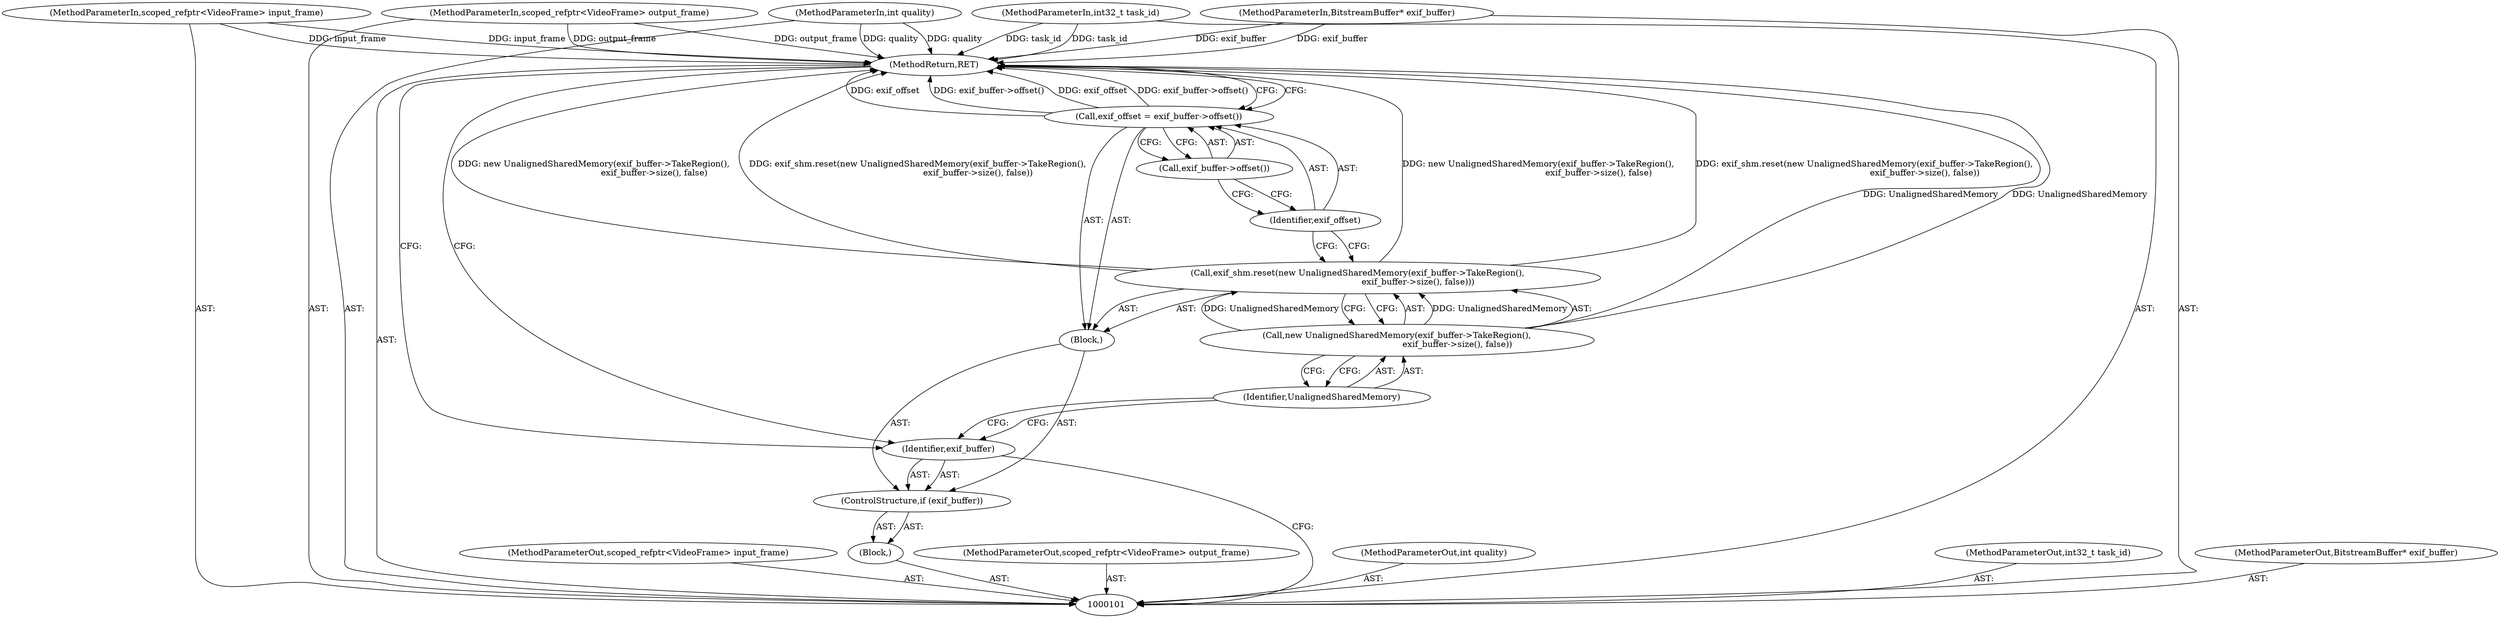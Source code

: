 digraph "0_Chrome_29734f46c6dc9362783091180c2ee279ad53637f" {
"1000117" [label="(MethodReturn,RET)"];
"1000107" [label="(Block,)"];
"1000110" [label="(Block,)"];
"1000108" [label="(ControlStructure,if (exif_buffer))"];
"1000109" [label="(Identifier,exif_buffer)"];
"1000112" [label="(Call,new UnalignedSharedMemory(exif_buffer->TakeRegion(),\n                                             exif_buffer->size(), false))"];
"1000113" [label="(Identifier,UnalignedSharedMemory)"];
"1000111" [label="(Call,exif_shm.reset(new UnalignedSharedMemory(exif_buffer->TakeRegion(),\n                                             exif_buffer->size(), false)))"];
"1000116" [label="(Call,exif_buffer->offset())"];
"1000114" [label="(Call,exif_offset = exif_buffer->offset())"];
"1000115" [label="(Identifier,exif_offset)"];
"1000102" [label="(MethodParameterIn,scoped_refptr<VideoFrame> input_frame)"];
"1000141" [label="(MethodParameterOut,scoped_refptr<VideoFrame> input_frame)"];
"1000103" [label="(MethodParameterIn,scoped_refptr<VideoFrame> output_frame)"];
"1000142" [label="(MethodParameterOut,scoped_refptr<VideoFrame> output_frame)"];
"1000104" [label="(MethodParameterIn,int quality)"];
"1000143" [label="(MethodParameterOut,int quality)"];
"1000105" [label="(MethodParameterIn,int32_t task_id)"];
"1000144" [label="(MethodParameterOut,int32_t task_id)"];
"1000106" [label="(MethodParameterIn,BitstreamBuffer* exif_buffer)"];
"1000145" [label="(MethodParameterOut,BitstreamBuffer* exif_buffer)"];
"1000117" -> "1000101"  [label="AST: "];
"1000117" -> "1000114"  [label="CFG: "];
"1000117" -> "1000109"  [label="CFG: "];
"1000104" -> "1000117"  [label="DDG: quality"];
"1000105" -> "1000117"  [label="DDG: task_id"];
"1000103" -> "1000117"  [label="DDG: output_frame"];
"1000114" -> "1000117"  [label="DDG: exif_offset"];
"1000114" -> "1000117"  [label="DDG: exif_buffer->offset()"];
"1000112" -> "1000117"  [label="DDG: UnalignedSharedMemory"];
"1000106" -> "1000117"  [label="DDG: exif_buffer"];
"1000102" -> "1000117"  [label="DDG: input_frame"];
"1000111" -> "1000117"  [label="DDG: new UnalignedSharedMemory(exif_buffer->TakeRegion(),\n                                             exif_buffer->size(), false)"];
"1000111" -> "1000117"  [label="DDG: exif_shm.reset(new UnalignedSharedMemory(exif_buffer->TakeRegion(),\n                                             exif_buffer->size(), false))"];
"1000107" -> "1000101"  [label="AST: "];
"1000108" -> "1000107"  [label="AST: "];
"1000110" -> "1000108"  [label="AST: "];
"1000111" -> "1000110"  [label="AST: "];
"1000114" -> "1000110"  [label="AST: "];
"1000108" -> "1000107"  [label="AST: "];
"1000109" -> "1000108"  [label="AST: "];
"1000110" -> "1000108"  [label="AST: "];
"1000109" -> "1000108"  [label="AST: "];
"1000109" -> "1000101"  [label="CFG: "];
"1000113" -> "1000109"  [label="CFG: "];
"1000117" -> "1000109"  [label="CFG: "];
"1000112" -> "1000111"  [label="AST: "];
"1000112" -> "1000113"  [label="CFG: "];
"1000113" -> "1000112"  [label="AST: "];
"1000111" -> "1000112"  [label="CFG: "];
"1000112" -> "1000117"  [label="DDG: UnalignedSharedMemory"];
"1000112" -> "1000111"  [label="DDG: UnalignedSharedMemory"];
"1000113" -> "1000112"  [label="AST: "];
"1000113" -> "1000109"  [label="CFG: "];
"1000112" -> "1000113"  [label="CFG: "];
"1000111" -> "1000110"  [label="AST: "];
"1000111" -> "1000112"  [label="CFG: "];
"1000112" -> "1000111"  [label="AST: "];
"1000115" -> "1000111"  [label="CFG: "];
"1000111" -> "1000117"  [label="DDG: new UnalignedSharedMemory(exif_buffer->TakeRegion(),\n                                             exif_buffer->size(), false)"];
"1000111" -> "1000117"  [label="DDG: exif_shm.reset(new UnalignedSharedMemory(exif_buffer->TakeRegion(),\n                                             exif_buffer->size(), false))"];
"1000112" -> "1000111"  [label="DDG: UnalignedSharedMemory"];
"1000116" -> "1000114"  [label="AST: "];
"1000116" -> "1000115"  [label="CFG: "];
"1000114" -> "1000116"  [label="CFG: "];
"1000114" -> "1000110"  [label="AST: "];
"1000114" -> "1000116"  [label="CFG: "];
"1000115" -> "1000114"  [label="AST: "];
"1000116" -> "1000114"  [label="AST: "];
"1000117" -> "1000114"  [label="CFG: "];
"1000114" -> "1000117"  [label="DDG: exif_offset"];
"1000114" -> "1000117"  [label="DDG: exif_buffer->offset()"];
"1000115" -> "1000114"  [label="AST: "];
"1000115" -> "1000111"  [label="CFG: "];
"1000116" -> "1000115"  [label="CFG: "];
"1000102" -> "1000101"  [label="AST: "];
"1000102" -> "1000117"  [label="DDG: input_frame"];
"1000141" -> "1000101"  [label="AST: "];
"1000103" -> "1000101"  [label="AST: "];
"1000103" -> "1000117"  [label="DDG: output_frame"];
"1000142" -> "1000101"  [label="AST: "];
"1000104" -> "1000101"  [label="AST: "];
"1000104" -> "1000117"  [label="DDG: quality"];
"1000143" -> "1000101"  [label="AST: "];
"1000105" -> "1000101"  [label="AST: "];
"1000105" -> "1000117"  [label="DDG: task_id"];
"1000144" -> "1000101"  [label="AST: "];
"1000106" -> "1000101"  [label="AST: "];
"1000106" -> "1000117"  [label="DDG: exif_buffer"];
"1000145" -> "1000101"  [label="AST: "];
}
